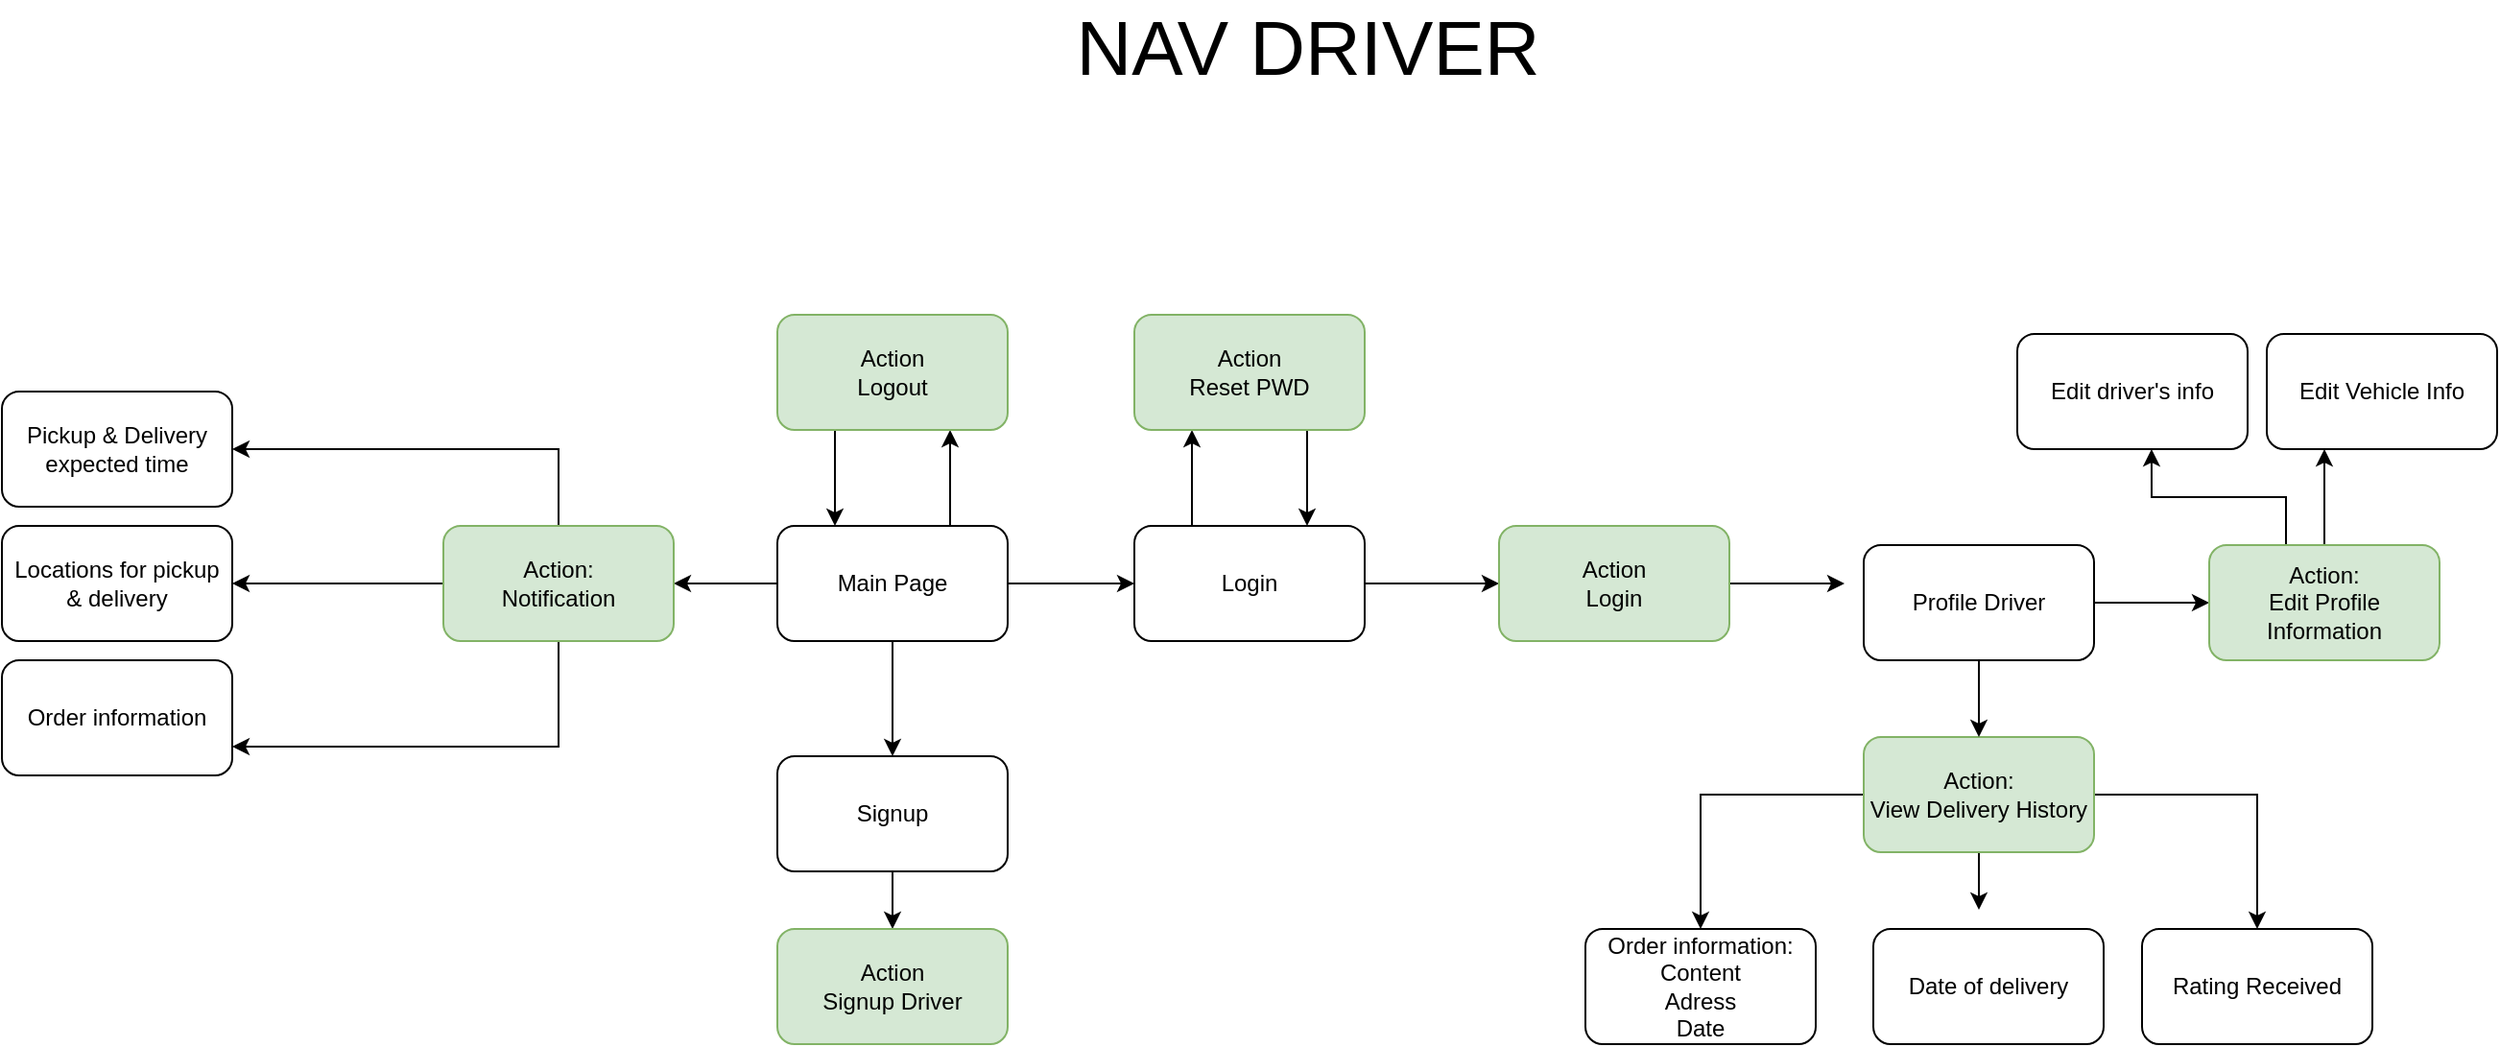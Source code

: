 <mxfile version="17.5.0" type="device"><diagram id="C5RBs43oDa-KdzZeNtuy" name="Page-1"><mxGraphModel dx="2249" dy="1931" grid="1" gridSize="10" guides="1" tooltips="1" connect="1" arrows="1" fold="1" page="1" pageScale="1" pageWidth="827" pageHeight="1169" math="0" shadow="0"><root><mxCell id="WIyWlLk6GJQsqaUBKTNV-0"/><mxCell id="WIyWlLk6GJQsqaUBKTNV-1" parent="WIyWlLk6GJQsqaUBKTNV-0"/><mxCell id="3YWb86oXZPIcf7r9UIZy-11" style="edgeStyle=orthogonalEdgeStyle;rounded=0;orthogonalLoop=1;jettySize=auto;html=1;exitX=1;exitY=0.5;exitDx=0;exitDy=0;entryX=0;entryY=0.5;entryDx=0;entryDy=0;" parent="WIyWlLk6GJQsqaUBKTNV-1" source="3YWb86oXZPIcf7r9UIZy-0" target="3YWb86oXZPIcf7r9UIZy-1" edge="1"><mxGeometry relative="1" as="geometry"/></mxCell><mxCell id="3YWb86oXZPIcf7r9UIZy-21" style="edgeStyle=orthogonalEdgeStyle;rounded=0;orthogonalLoop=1;jettySize=auto;html=1;exitX=0;exitY=0.5;exitDx=0;exitDy=0;entryX=1;entryY=0.5;entryDx=0;entryDy=0;" parent="WIyWlLk6GJQsqaUBKTNV-1" source="3YWb86oXZPIcf7r9UIZy-0" target="3YWb86oXZPIcf7r9UIZy-20" edge="1"><mxGeometry relative="1" as="geometry"/></mxCell><mxCell id="3YWb86oXZPIcf7r9UIZy-103" style="edgeStyle=orthogonalEdgeStyle;rounded=0;orthogonalLoop=1;jettySize=auto;html=1;exitX=0.5;exitY=1;exitDx=0;exitDy=0;" parent="WIyWlLk6GJQsqaUBKTNV-1" source="3YWb86oXZPIcf7r9UIZy-0" target="3YWb86oXZPIcf7r9UIZy-96" edge="1"><mxGeometry relative="1" as="geometry"/></mxCell><mxCell id="3YWb86oXZPIcf7r9UIZy-123" style="edgeStyle=orthogonalEdgeStyle;rounded=0;orthogonalLoop=1;jettySize=auto;html=1;exitX=0.75;exitY=0;exitDx=0;exitDy=0;entryX=0.75;entryY=1;entryDx=0;entryDy=0;" parent="WIyWlLk6GJQsqaUBKTNV-1" source="3YWb86oXZPIcf7r9UIZy-0" target="3YWb86oXZPIcf7r9UIZy-121" edge="1"><mxGeometry relative="1" as="geometry"/></mxCell><mxCell id="3YWb86oXZPIcf7r9UIZy-0" value="Main Page" style="rounded=1;whiteSpace=wrap;html=1;" parent="WIyWlLk6GJQsqaUBKTNV-1" vertex="1"><mxGeometry x="-196" y="140" width="120" height="60" as="geometry"/></mxCell><mxCell id="3YWb86oXZPIcf7r9UIZy-9" style="edgeStyle=orthogonalEdgeStyle;rounded=0;orthogonalLoop=1;jettySize=auto;html=1;exitX=0.25;exitY=0;exitDx=0;exitDy=0;entryX=0.25;entryY=1;entryDx=0;entryDy=0;" parent="WIyWlLk6GJQsqaUBKTNV-1" source="3YWb86oXZPIcf7r9UIZy-1" target="3YWb86oXZPIcf7r9UIZy-3" edge="1"><mxGeometry relative="1" as="geometry"/></mxCell><mxCell id="3YWb86oXZPIcf7r9UIZy-18" style="edgeStyle=orthogonalEdgeStyle;rounded=0;orthogonalLoop=1;jettySize=auto;html=1;exitX=1;exitY=0.5;exitDx=0;exitDy=0;entryX=0;entryY=0.5;entryDx=0;entryDy=0;" parent="WIyWlLk6GJQsqaUBKTNV-1" source="3YWb86oXZPIcf7r9UIZy-1" edge="1"><mxGeometry relative="1" as="geometry"><mxPoint x="180.0" y="170" as="targetPoint"/></mxGeometry></mxCell><mxCell id="3YWb86oXZPIcf7r9UIZy-1" value="Login" style="rounded=1;whiteSpace=wrap;html=1;" parent="WIyWlLk6GJQsqaUBKTNV-1" vertex="1"><mxGeometry x="-10" y="140" width="120" height="60" as="geometry"/></mxCell><mxCell id="3YWb86oXZPIcf7r9UIZy-10" style="edgeStyle=orthogonalEdgeStyle;rounded=0;orthogonalLoop=1;jettySize=auto;html=1;exitX=0.75;exitY=1;exitDx=0;exitDy=0;entryX=0.75;entryY=0;entryDx=0;entryDy=0;" parent="WIyWlLk6GJQsqaUBKTNV-1" source="3YWb86oXZPIcf7r9UIZy-3" target="3YWb86oXZPIcf7r9UIZy-1" edge="1"><mxGeometry relative="1" as="geometry"/></mxCell><mxCell id="3YWb86oXZPIcf7r9UIZy-3" value="&lt;div&gt;Action&lt;br&gt;&lt;/div&gt;&lt;div&gt;Reset PWD&lt;/div&gt;" style="rounded=1;whiteSpace=wrap;html=1;fillColor=#d5e8d4;strokeColor=#82b366;" parent="WIyWlLk6GJQsqaUBKTNV-1" vertex="1"><mxGeometry x="-10" y="30" width="120" height="60" as="geometry"/></mxCell><mxCell id="3YWb86oXZPIcf7r9UIZy-13" style="edgeStyle=orthogonalEdgeStyle;rounded=0;orthogonalLoop=1;jettySize=auto;html=1;exitX=1;exitY=1;exitDx=0;exitDy=0;" parent="WIyWlLk6GJQsqaUBKTNV-1" edge="1"><mxGeometry relative="1" as="geometry"><mxPoint x="300.727" y="200.909" as="targetPoint"/><mxPoint x="300" y="200" as="sourcePoint"/></mxGeometry></mxCell><mxCell id="3YWb86oXZPIcf7r9UIZy-23" style="edgeStyle=orthogonalEdgeStyle;rounded=0;orthogonalLoop=1;jettySize=auto;html=1;exitX=0;exitY=0.5;exitDx=0;exitDy=0;" parent="WIyWlLk6GJQsqaUBKTNV-1" source="3YWb86oXZPIcf7r9UIZy-20" edge="1"><mxGeometry relative="1" as="geometry"><mxPoint x="-480" y="170" as="targetPoint"/></mxGeometry></mxCell><mxCell id="L83-9NONg1cFkuKHtv-R-19" style="edgeStyle=orthogonalEdgeStyle;rounded=0;orthogonalLoop=1;jettySize=auto;html=1;fontSize=40;entryX=1;entryY=0.75;entryDx=0;entryDy=0;" edge="1" parent="WIyWlLk6GJQsqaUBKTNV-1" source="3YWb86oXZPIcf7r9UIZy-20" target="L83-9NONg1cFkuKHtv-R-18"><mxGeometry relative="1" as="geometry"><mxPoint x="-370" y="260" as="targetPoint"/><Array as="points"><mxPoint x="-310" y="255"/></Array></mxGeometry></mxCell><mxCell id="L83-9NONg1cFkuKHtv-R-20" style="edgeStyle=orthogonalEdgeStyle;rounded=0;orthogonalLoop=1;jettySize=auto;html=1;entryX=1;entryY=0.5;entryDx=0;entryDy=0;fontSize=40;" edge="1" parent="WIyWlLk6GJQsqaUBKTNV-1" source="3YWb86oXZPIcf7r9UIZy-20" target="L83-9NONg1cFkuKHtv-R-6"><mxGeometry relative="1" as="geometry"><Array as="points"><mxPoint x="-310" y="100"/></Array></mxGeometry></mxCell><mxCell id="3YWb86oXZPIcf7r9UIZy-20" value="&lt;div&gt;Action:&lt;br&gt;Notification&lt;/div&gt;" style="rounded=1;whiteSpace=wrap;html=1;fillColor=#d5e8d4;strokeColor=#82b366;" parent="WIyWlLk6GJQsqaUBKTNV-1" vertex="1"><mxGeometry x="-370" y="140" width="120" height="60" as="geometry"/></mxCell><mxCell id="3YWb86oXZPIcf7r9UIZy-75" value="Order information:&lt;br&gt;Content&lt;br&gt;Adress&lt;br&gt;Date" style="rounded=1;whiteSpace=wrap;html=1;" parent="WIyWlLk6GJQsqaUBKTNV-1" vertex="1"><mxGeometry x="225" y="350" width="120" height="60" as="geometry"/></mxCell><mxCell id="L83-9NONg1cFkuKHtv-R-9" style="edgeStyle=orthogonalEdgeStyle;rounded=0;orthogonalLoop=1;jettySize=auto;html=1;fontSize=40;" edge="1" parent="WIyWlLk6GJQsqaUBKTNV-1" source="3YWb86oXZPIcf7r9UIZy-76"><mxGeometry relative="1" as="geometry"><mxPoint x="430" y="340" as="targetPoint"/></mxGeometry></mxCell><mxCell id="L83-9NONg1cFkuKHtv-R-10" style="edgeStyle=orthogonalEdgeStyle;rounded=0;orthogonalLoop=1;jettySize=auto;html=1;entryX=0.5;entryY=0;entryDx=0;entryDy=0;fontSize=40;" edge="1" parent="WIyWlLk6GJQsqaUBKTNV-1" source="3YWb86oXZPIcf7r9UIZy-76" target="3YWb86oXZPIcf7r9UIZy-75"><mxGeometry relative="1" as="geometry"/></mxCell><mxCell id="L83-9NONg1cFkuKHtv-R-11" style="edgeStyle=orthogonalEdgeStyle;rounded=0;orthogonalLoop=1;jettySize=auto;html=1;entryX=0.5;entryY=0;entryDx=0;entryDy=0;fontSize=40;" edge="1" parent="WIyWlLk6GJQsqaUBKTNV-1" source="3YWb86oXZPIcf7r9UIZy-76" target="L83-9NONg1cFkuKHtv-R-8"><mxGeometry relative="1" as="geometry"/></mxCell><mxCell id="3YWb86oXZPIcf7r9UIZy-76" value="&lt;div&gt;Action:&lt;br&gt;View Delivery History&lt;/div&gt;" style="rounded=1;whiteSpace=wrap;html=1;fillColor=#d5e8d4;strokeColor=#82b366;" parent="WIyWlLk6GJQsqaUBKTNV-1" vertex="1"><mxGeometry x="370" y="250" width="120" height="60" as="geometry"/></mxCell><mxCell id="3YWb86oXZPIcf7r9UIZy-105" style="edgeStyle=orthogonalEdgeStyle;rounded=0;orthogonalLoop=1;jettySize=auto;html=1;exitX=0.5;exitY=1;exitDx=0;exitDy=0;" parent="WIyWlLk6GJQsqaUBKTNV-1" source="3YWb86oXZPIcf7r9UIZy-96" edge="1"><mxGeometry relative="1" as="geometry"><mxPoint x="-136" y="350" as="targetPoint"/></mxGeometry></mxCell><mxCell id="3YWb86oXZPIcf7r9UIZy-96" value="Signup" style="rounded=1;whiteSpace=wrap;html=1;" parent="WIyWlLk6GJQsqaUBKTNV-1" vertex="1"><mxGeometry x="-196" y="260" width="120" height="60" as="geometry"/></mxCell><mxCell id="3YWb86oXZPIcf7r9UIZy-101" style="edgeStyle=orthogonalEdgeStyle;rounded=0;orthogonalLoop=1;jettySize=auto;html=1;exitX=1;exitY=0.5;exitDx=0;exitDy=0;entryX=0;entryY=0.5;entryDx=0;entryDy=0;" parent="WIyWlLk6GJQsqaUBKTNV-1" source="3YWb86oXZPIcf7r9UIZy-99" edge="1"><mxGeometry relative="1" as="geometry"><mxPoint x="360" y="170" as="targetPoint"/></mxGeometry></mxCell><mxCell id="3YWb86oXZPIcf7r9UIZy-99" value="&lt;div&gt;Action&lt;br&gt;&lt;/div&gt;&lt;div&gt;Login&lt;/div&gt;" style="rounded=1;whiteSpace=wrap;html=1;fillColor=#d5e8d4;strokeColor=#82b366;" parent="WIyWlLk6GJQsqaUBKTNV-1" vertex="1"><mxGeometry x="180" y="140" width="120" height="60" as="geometry"/></mxCell><mxCell id="3YWb86oXZPIcf7r9UIZy-113" value="&lt;div&gt;Action&lt;/div&gt;&lt;div&gt;Signup Driver&lt;br&gt;&lt;/div&gt;" style="rounded=1;whiteSpace=wrap;html=1;fillColor=#d5e8d4;strokeColor=#82b366;" parent="WIyWlLk6GJQsqaUBKTNV-1" vertex="1"><mxGeometry x="-196" y="350" width="120" height="60" as="geometry"/></mxCell><mxCell id="L83-9NONg1cFkuKHtv-R-4" style="edgeStyle=orthogonalEdgeStyle;rounded=0;orthogonalLoop=1;jettySize=auto;html=1;entryX=0.5;entryY=0;entryDx=0;entryDy=0;fontSize=40;" edge="1" parent="WIyWlLk6GJQsqaUBKTNV-1" source="3YWb86oXZPIcf7r9UIZy-120" target="3YWb86oXZPIcf7r9UIZy-76"><mxGeometry relative="1" as="geometry"/></mxCell><mxCell id="L83-9NONg1cFkuKHtv-R-12" style="edgeStyle=orthogonalEdgeStyle;rounded=0;orthogonalLoop=1;jettySize=auto;html=1;fontSize=40;" edge="1" parent="WIyWlLk6GJQsqaUBKTNV-1" source="3YWb86oXZPIcf7r9UIZy-120"><mxGeometry relative="1" as="geometry"><mxPoint x="550" y="180" as="targetPoint"/></mxGeometry></mxCell><mxCell id="3YWb86oXZPIcf7r9UIZy-120" value="Profile Driver" style="rounded=1;whiteSpace=wrap;html=1;" parent="WIyWlLk6GJQsqaUBKTNV-1" vertex="1"><mxGeometry x="370" y="150" width="120" height="60" as="geometry"/></mxCell><mxCell id="3YWb86oXZPIcf7r9UIZy-122" style="edgeStyle=orthogonalEdgeStyle;rounded=0;orthogonalLoop=1;jettySize=auto;html=1;exitX=0.25;exitY=1;exitDx=0;exitDy=0;entryX=0.25;entryY=0;entryDx=0;entryDy=0;" parent="WIyWlLk6GJQsqaUBKTNV-1" source="3YWb86oXZPIcf7r9UIZy-121" target="3YWb86oXZPIcf7r9UIZy-0" edge="1"><mxGeometry relative="1" as="geometry"/></mxCell><mxCell id="3YWb86oXZPIcf7r9UIZy-121" value="&lt;div&gt;Action&lt;br&gt;&lt;/div&gt;&lt;div&gt;Logout&lt;/div&gt;" style="rounded=1;whiteSpace=wrap;html=1;fillColor=#d5e8d4;strokeColor=#82b366;" parent="WIyWlLk6GJQsqaUBKTNV-1" vertex="1"><mxGeometry x="-196" y="30" width="120" height="60" as="geometry"/></mxCell><mxCell id="L83-9NONg1cFkuKHtv-R-0" value="&lt;font style=&quot;font-size: 40px&quot;&gt;NAV DRIVER&lt;/font&gt;" style="text;html=1;align=center;verticalAlign=middle;resizable=0;points=[];autosize=1;strokeColor=none;fillColor=none;fontSize=10;" vertex="1" parent="WIyWlLk6GJQsqaUBKTNV-1"><mxGeometry x="-50" y="-125" width="260" height="30" as="geometry"/></mxCell><mxCell id="3YWb86oXZPIcf7r9UIZy-74" value="Locations for pickup &amp;amp; delivery" style="rounded=1;whiteSpace=wrap;html=1;" parent="WIyWlLk6GJQsqaUBKTNV-1" vertex="1"><mxGeometry x="-600" y="140" width="120" height="60" as="geometry"/></mxCell><mxCell id="L83-9NONg1cFkuKHtv-R-6" value="Pickup &amp;amp; Delivery expected time" style="rounded=1;whiteSpace=wrap;html=1;" vertex="1" parent="WIyWlLk6GJQsqaUBKTNV-1"><mxGeometry x="-600" y="70" width="120" height="60" as="geometry"/></mxCell><mxCell id="L83-9NONg1cFkuKHtv-R-7" value="Date of delivery" style="rounded=1;whiteSpace=wrap;html=1;" vertex="1" parent="WIyWlLk6GJQsqaUBKTNV-1"><mxGeometry x="375" y="350" width="120" height="60" as="geometry"/></mxCell><mxCell id="L83-9NONg1cFkuKHtv-R-8" value="Rating Received" style="rounded=1;whiteSpace=wrap;html=1;" vertex="1" parent="WIyWlLk6GJQsqaUBKTNV-1"><mxGeometry x="515" y="350" width="120" height="60" as="geometry"/></mxCell><mxCell id="L83-9NONg1cFkuKHtv-R-14" style="edgeStyle=orthogonalEdgeStyle;rounded=0;orthogonalLoop=1;jettySize=auto;html=1;fontSize=40;entryX=0.25;entryY=1;entryDx=0;entryDy=0;" edge="1" parent="WIyWlLk6GJQsqaUBKTNV-1" source="L83-9NONg1cFkuKHtv-R-13" target="L83-9NONg1cFkuKHtv-R-16"><mxGeometry relative="1" as="geometry"><mxPoint x="610" y="110" as="targetPoint"/></mxGeometry></mxCell><mxCell id="L83-9NONg1cFkuKHtv-R-17" style="edgeStyle=orthogonalEdgeStyle;rounded=0;orthogonalLoop=1;jettySize=auto;html=1;entryX=0.583;entryY=1;entryDx=0;entryDy=0;entryPerimeter=0;fontSize=40;" edge="1" parent="WIyWlLk6GJQsqaUBKTNV-1" source="L83-9NONg1cFkuKHtv-R-13" target="L83-9NONg1cFkuKHtv-R-15"><mxGeometry relative="1" as="geometry"><Array as="points"><mxPoint x="590" y="125"/><mxPoint x="520" y="125"/></Array></mxGeometry></mxCell><mxCell id="L83-9NONg1cFkuKHtv-R-13" value="&lt;div&gt;Action:&lt;br&gt;Edit Profile Information&lt;/div&gt;" style="rounded=1;whiteSpace=wrap;html=1;fillColor=#d5e8d4;strokeColor=#82b366;" vertex="1" parent="WIyWlLk6GJQsqaUBKTNV-1"><mxGeometry x="550" y="150" width="120" height="60" as="geometry"/></mxCell><mxCell id="L83-9NONg1cFkuKHtv-R-15" value="Edit driver's info" style="rounded=1;whiteSpace=wrap;html=1;" vertex="1" parent="WIyWlLk6GJQsqaUBKTNV-1"><mxGeometry x="450" y="40" width="120" height="60" as="geometry"/></mxCell><mxCell id="L83-9NONg1cFkuKHtv-R-16" value="Edit Vehicle Info" style="rounded=1;whiteSpace=wrap;html=1;" vertex="1" parent="WIyWlLk6GJQsqaUBKTNV-1"><mxGeometry x="580" y="40" width="120" height="60" as="geometry"/></mxCell><mxCell id="L83-9NONg1cFkuKHtv-R-18" value="Order information" style="rounded=1;whiteSpace=wrap;html=1;" vertex="1" parent="WIyWlLk6GJQsqaUBKTNV-1"><mxGeometry x="-600" y="210" width="120" height="60" as="geometry"/></mxCell></root></mxGraphModel></diagram></mxfile>